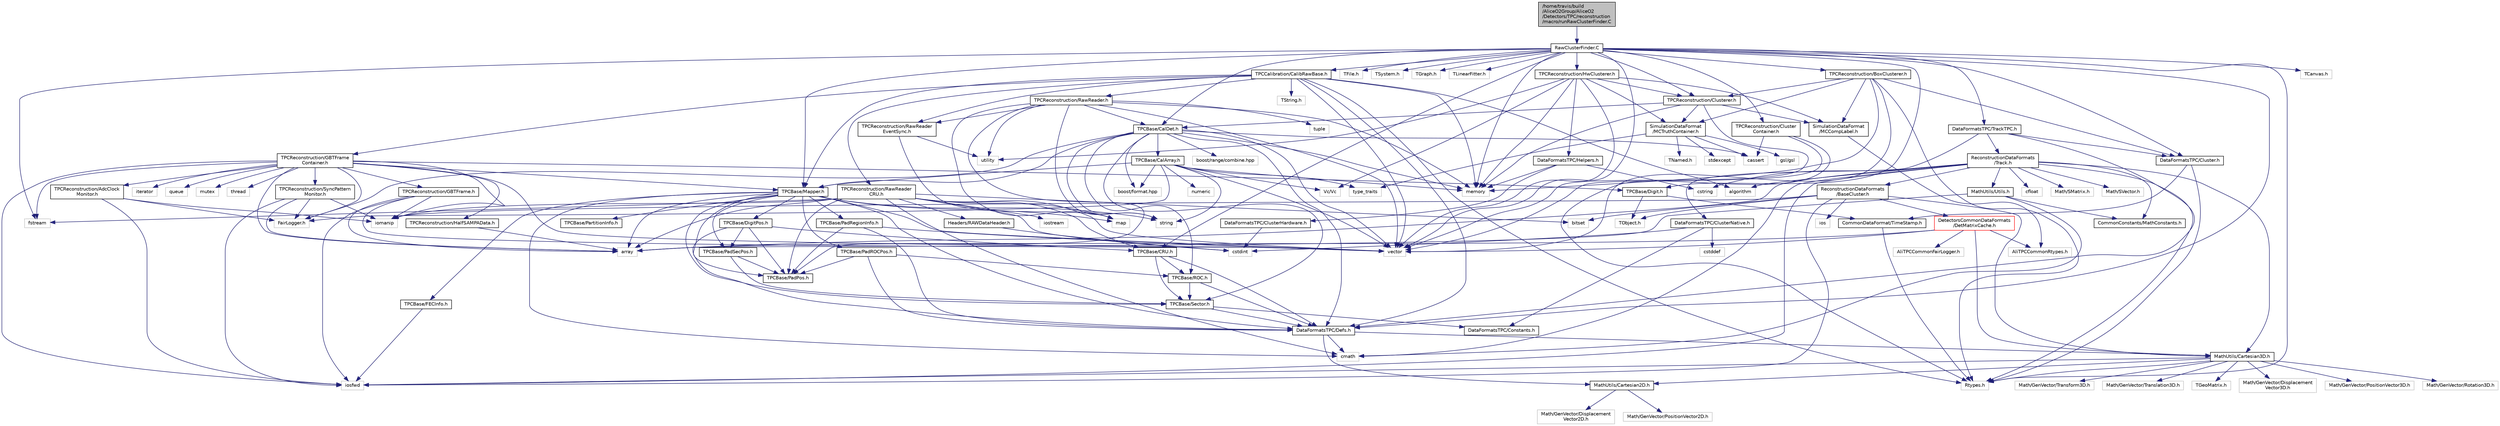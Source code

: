 digraph "/home/travis/build/AliceO2Group/AliceO2/Detectors/TPC/reconstruction/macro/runRawClusterFinder.C"
{
 // INTERACTIVE_SVG=YES
  bgcolor="transparent";
  edge [fontname="Helvetica",fontsize="10",labelfontname="Helvetica",labelfontsize="10"];
  node [fontname="Helvetica",fontsize="10",shape=record];
  Node1 [label="/home/travis/build\l/AliceO2Group/AliceO2\l/Detectors/TPC/reconstruction\l/macro/runRawClusterFinder.C",height=0.2,width=0.4,color="black", fillcolor="grey75", style="filled" fontcolor="black"];
  Node1 -> Node2 [color="midnightblue",fontsize="10",style="solid",fontname="Helvetica"];
  Node2 [label="RawClusterFinder.C",height=0.2,width=0.4,color="black",URL="$d5/db8/RawClusterFinder_8C.html"];
  Node2 -> Node3 [color="midnightblue",fontsize="10",style="solid",fontname="Helvetica"];
  Node3 [label="vector",height=0.2,width=0.4,color="grey75"];
  Node2 -> Node4 [color="midnightblue",fontsize="10",style="solid",fontname="Helvetica"];
  Node4 [label="memory",height=0.2,width=0.4,color="grey75"];
  Node2 -> Node5 [color="midnightblue",fontsize="10",style="solid",fontname="Helvetica"];
  Node5 [label="fstream",height=0.2,width=0.4,color="grey75"];
  Node2 -> Node6 [color="midnightblue",fontsize="10",style="solid",fontname="Helvetica"];
  Node6 [label="Rtypes.h",height=0.2,width=0.4,color="grey75"];
  Node2 -> Node7 [color="midnightblue",fontsize="10",style="solid",fontname="Helvetica"];
  Node7 [label="TFile.h",height=0.2,width=0.4,color="grey75"];
  Node2 -> Node8 [color="midnightblue",fontsize="10",style="solid",fontname="Helvetica"];
  Node8 [label="TSystem.h",height=0.2,width=0.4,color="grey75"];
  Node2 -> Node9 [color="midnightblue",fontsize="10",style="solid",fontname="Helvetica"];
  Node9 [label="TGraph.h",height=0.2,width=0.4,color="grey75"];
  Node2 -> Node10 [color="midnightblue",fontsize="10",style="solid",fontname="Helvetica"];
  Node10 [label="TLinearFitter.h",height=0.2,width=0.4,color="grey75"];
  Node2 -> Node11 [color="midnightblue",fontsize="10",style="solid",fontname="Helvetica"];
  Node11 [label="DataFormatsTPC/Defs.h",height=0.2,width=0.4,color="black",URL="$d1/d73/Defs_8h.html",tooltip="Common definitions for 2D coordinates. "];
  Node11 -> Node12 [color="midnightblue",fontsize="10",style="solid",fontname="Helvetica"];
  Node12 [label="cmath",height=0.2,width=0.4,color="grey75"];
  Node11 -> Node13 [color="midnightblue",fontsize="10",style="solid",fontname="Helvetica"];
  Node13 [label="MathUtils/Cartesian2D.h",height=0.2,width=0.4,color="black",URL="$d2/dd0/Cartesian2D_8h.html"];
  Node13 -> Node14 [color="midnightblue",fontsize="10",style="solid",fontname="Helvetica"];
  Node14 [label="Math/GenVector/Displacement\lVector2D.h",height=0.2,width=0.4,color="grey75"];
  Node13 -> Node15 [color="midnightblue",fontsize="10",style="solid",fontname="Helvetica"];
  Node15 [label="Math/GenVector/PositionVector2D.h",height=0.2,width=0.4,color="grey75"];
  Node11 -> Node16 [color="midnightblue",fontsize="10",style="solid",fontname="Helvetica"];
  Node16 [label="MathUtils/Cartesian3D.h",height=0.2,width=0.4,color="black",URL="$dd/d76/Cartesian3D_8h.html"];
  Node16 -> Node17 [color="midnightblue",fontsize="10",style="solid",fontname="Helvetica"];
  Node17 [label="Math/GenVector/Displacement\lVector3D.h",height=0.2,width=0.4,color="grey75"];
  Node16 -> Node18 [color="midnightblue",fontsize="10",style="solid",fontname="Helvetica"];
  Node18 [label="Math/GenVector/PositionVector3D.h",height=0.2,width=0.4,color="grey75"];
  Node16 -> Node19 [color="midnightblue",fontsize="10",style="solid",fontname="Helvetica"];
  Node19 [label="Math/GenVector/Rotation3D.h",height=0.2,width=0.4,color="grey75"];
  Node16 -> Node20 [color="midnightblue",fontsize="10",style="solid",fontname="Helvetica"];
  Node20 [label="Math/GenVector/Transform3D.h",height=0.2,width=0.4,color="grey75"];
  Node16 -> Node21 [color="midnightblue",fontsize="10",style="solid",fontname="Helvetica"];
  Node21 [label="Math/GenVector/Translation3D.h",height=0.2,width=0.4,color="grey75"];
  Node16 -> Node6 [color="midnightblue",fontsize="10",style="solid",fontname="Helvetica"];
  Node16 -> Node22 [color="midnightblue",fontsize="10",style="solid",fontname="Helvetica"];
  Node22 [label="TGeoMatrix.h",height=0.2,width=0.4,color="grey75"];
  Node16 -> Node23 [color="midnightblue",fontsize="10",style="solid",fontname="Helvetica"];
  Node23 [label="iosfwd",height=0.2,width=0.4,color="grey75"];
  Node16 -> Node13 [color="midnightblue",fontsize="10",style="solid",fontname="Helvetica"];
  Node2 -> Node24 [color="midnightblue",fontsize="10",style="solid",fontname="Helvetica"];
  Node24 [label="TPCBase/CalDet.h",height=0.2,width=0.4,color="black",URL="$d8/d81/CalDet_8h.html"];
  Node24 -> Node4 [color="midnightblue",fontsize="10",style="solid",fontname="Helvetica"];
  Node24 -> Node3 [color="midnightblue",fontsize="10",style="solid",fontname="Helvetica"];
  Node24 -> Node25 [color="midnightblue",fontsize="10",style="solid",fontname="Helvetica"];
  Node25 [label="string",height=0.2,width=0.4,color="grey75"];
  Node24 -> Node26 [color="midnightblue",fontsize="10",style="solid",fontname="Helvetica"];
  Node26 [label="boost/format.hpp",height=0.2,width=0.4,color="grey75"];
  Node24 -> Node27 [color="midnightblue",fontsize="10",style="solid",fontname="Helvetica"];
  Node27 [label="boost/range/combine.hpp",height=0.2,width=0.4,color="grey75"];
  Node24 -> Node28 [color="midnightblue",fontsize="10",style="solid",fontname="Helvetica"];
  Node28 [label="cassert",height=0.2,width=0.4,color="grey75"];
  Node24 -> Node29 [color="midnightblue",fontsize="10",style="solid",fontname="Helvetica"];
  Node29 [label="FairLogger.h",height=0.2,width=0.4,color="grey75"];
  Node24 -> Node11 [color="midnightblue",fontsize="10",style="solid",fontname="Helvetica"];
  Node24 -> Node30 [color="midnightblue",fontsize="10",style="solid",fontname="Helvetica"];
  Node30 [label="TPCBase/Mapper.h",height=0.2,width=0.4,color="black",URL="$d7/d2c/Mapper_8h.html"];
  Node30 -> Node31 [color="midnightblue",fontsize="10",style="solid",fontname="Helvetica"];
  Node31 [label="map",height=0.2,width=0.4,color="grey75"];
  Node30 -> Node3 [color="midnightblue",fontsize="10",style="solid",fontname="Helvetica"];
  Node30 -> Node32 [color="midnightblue",fontsize="10",style="solid",fontname="Helvetica"];
  Node32 [label="array",height=0.2,width=0.4,color="grey75"];
  Node30 -> Node25 [color="midnightblue",fontsize="10",style="solid",fontname="Helvetica"];
  Node30 -> Node12 [color="midnightblue",fontsize="10",style="solid",fontname="Helvetica"];
  Node30 -> Node11 [color="midnightblue",fontsize="10",style="solid",fontname="Helvetica"];
  Node30 -> Node33 [color="midnightblue",fontsize="10",style="solid",fontname="Helvetica"];
  Node33 [label="TPCBase/PadPos.h",height=0.2,width=0.4,color="black",URL="$de/d41/PadPos_8h.html"];
  Node30 -> Node34 [color="midnightblue",fontsize="10",style="solid",fontname="Helvetica"];
  Node34 [label="TPCBase/PadSecPos.h",height=0.2,width=0.4,color="black",URL="$dd/d0b/PadSecPos_8h.html"];
  Node34 -> Node35 [color="midnightblue",fontsize="10",style="solid",fontname="Helvetica"];
  Node35 [label="TPCBase/Sector.h",height=0.2,width=0.4,color="black",URL="$d3/dd6/Sector_8h.html"];
  Node35 -> Node36 [color="midnightblue",fontsize="10",style="solid",fontname="Helvetica"];
  Node36 [label="DataFormatsTPC/Constants.h",height=0.2,width=0.4,color="black",URL="$d0/dda/DataFormats_2Detectors_2TPC_2include_2DataFormatsTPC_2Constants_8h.html"];
  Node35 -> Node11 [color="midnightblue",fontsize="10",style="solid",fontname="Helvetica"];
  Node34 -> Node33 [color="midnightblue",fontsize="10",style="solid",fontname="Helvetica"];
  Node30 -> Node37 [color="midnightblue",fontsize="10",style="solid",fontname="Helvetica"];
  Node37 [label="TPCBase/PadROCPos.h",height=0.2,width=0.4,color="black",URL="$da/d61/PadROCPos_8h.html"];
  Node37 -> Node11 [color="midnightblue",fontsize="10",style="solid",fontname="Helvetica"];
  Node37 -> Node38 [color="midnightblue",fontsize="10",style="solid",fontname="Helvetica"];
  Node38 [label="TPCBase/ROC.h",height=0.2,width=0.4,color="black",URL="$dc/d14/ROC_8h.html"];
  Node38 -> Node11 [color="midnightblue",fontsize="10",style="solid",fontname="Helvetica"];
  Node38 -> Node35 [color="midnightblue",fontsize="10",style="solid",fontname="Helvetica"];
  Node37 -> Node33 [color="midnightblue",fontsize="10",style="solid",fontname="Helvetica"];
  Node30 -> Node39 [color="midnightblue",fontsize="10",style="solid",fontname="Helvetica"];
  Node39 [label="TPCBase/DigitPos.h",height=0.2,width=0.4,color="black",URL="$d3/d54/DigitPos_8h.html"];
  Node39 -> Node11 [color="midnightblue",fontsize="10",style="solid",fontname="Helvetica"];
  Node39 -> Node40 [color="midnightblue",fontsize="10",style="solid",fontname="Helvetica"];
  Node40 [label="TPCBase/CRU.h",height=0.2,width=0.4,color="black",URL="$df/d26/CRU_8h.html"];
  Node40 -> Node11 [color="midnightblue",fontsize="10",style="solid",fontname="Helvetica"];
  Node40 -> Node35 [color="midnightblue",fontsize="10",style="solid",fontname="Helvetica"];
  Node40 -> Node38 [color="midnightblue",fontsize="10",style="solid",fontname="Helvetica"];
  Node39 -> Node33 [color="midnightblue",fontsize="10",style="solid",fontname="Helvetica"];
  Node39 -> Node34 [color="midnightblue",fontsize="10",style="solid",fontname="Helvetica"];
  Node30 -> Node41 [color="midnightblue",fontsize="10",style="solid",fontname="Helvetica"];
  Node41 [label="TPCBase/FECInfo.h",height=0.2,width=0.4,color="black",URL="$d1/d1f/FECInfo_8h.html"];
  Node41 -> Node23 [color="midnightblue",fontsize="10",style="solid",fontname="Helvetica"];
  Node30 -> Node42 [color="midnightblue",fontsize="10",style="solid",fontname="Helvetica"];
  Node42 [label="TPCBase/PadRegionInfo.h",height=0.2,width=0.4,color="black",URL="$da/d9d/PadRegionInfo_8h.html"];
  Node42 -> Node3 [color="midnightblue",fontsize="10",style="solid",fontname="Helvetica"];
  Node42 -> Node11 [color="midnightblue",fontsize="10",style="solid",fontname="Helvetica"];
  Node42 -> Node33 [color="midnightblue",fontsize="10",style="solid",fontname="Helvetica"];
  Node30 -> Node43 [color="midnightblue",fontsize="10",style="solid",fontname="Helvetica"];
  Node43 [label="TPCBase/PartitionInfo.h",height=0.2,width=0.4,color="black",URL="$d6/d42/PartitionInfo_8h.html"];
  Node30 -> Node35 [color="midnightblue",fontsize="10",style="solid",fontname="Helvetica"];
  Node24 -> Node38 [color="midnightblue",fontsize="10",style="solid",fontname="Helvetica"];
  Node24 -> Node35 [color="midnightblue",fontsize="10",style="solid",fontname="Helvetica"];
  Node24 -> Node44 [color="midnightblue",fontsize="10",style="solid",fontname="Helvetica"];
  Node44 [label="TPCBase/CalArray.h",height=0.2,width=0.4,color="black",URL="$db/d9b/CalArray_8h.html"];
  Node44 -> Node45 [color="midnightblue",fontsize="10",style="solid",fontname="Helvetica"];
  Node45 [label="Vc/Vc",height=0.2,width=0.4,color="grey75"];
  Node44 -> Node4 [color="midnightblue",fontsize="10",style="solid",fontname="Helvetica"];
  Node44 -> Node3 [color="midnightblue",fontsize="10",style="solid",fontname="Helvetica"];
  Node44 -> Node25 [color="midnightblue",fontsize="10",style="solid",fontname="Helvetica"];
  Node44 -> Node46 [color="midnightblue",fontsize="10",style="solid",fontname="Helvetica"];
  Node46 [label="numeric",height=0.2,width=0.4,color="grey75"];
  Node44 -> Node47 [color="midnightblue",fontsize="10",style="solid",fontname="Helvetica"];
  Node47 [label="type_traits",height=0.2,width=0.4,color="grey75"];
  Node44 -> Node26 [color="midnightblue",fontsize="10",style="solid",fontname="Helvetica"];
  Node44 -> Node29 [color="midnightblue",fontsize="10",style="solid",fontname="Helvetica"];
  Node44 -> Node30 [color="midnightblue",fontsize="10",style="solid",fontname="Helvetica"];
  Node2 -> Node40 [color="midnightblue",fontsize="10",style="solid",fontname="Helvetica"];
  Node2 -> Node48 [color="midnightblue",fontsize="10",style="solid",fontname="Helvetica"];
  Node48 [label="TPCCalibration/CalibRawBase.h",height=0.2,width=0.4,color="black",URL="$d7/dd7/CalibRawBase_8h.html"];
  Node48 -> Node3 [color="midnightblue",fontsize="10",style="solid",fontname="Helvetica"];
  Node48 -> Node4 [color="midnightblue",fontsize="10",style="solid",fontname="Helvetica"];
  Node48 -> Node49 [color="midnightblue",fontsize="10",style="solid",fontname="Helvetica"];
  Node49 [label="algorithm",height=0.2,width=0.4,color="grey75"];
  Node48 -> Node50 [color="midnightblue",fontsize="10",style="solid",fontname="Helvetica"];
  Node50 [label="TString.h",height=0.2,width=0.4,color="grey75"];
  Node48 -> Node6 [color="midnightblue",fontsize="10",style="solid",fontname="Helvetica"];
  Node48 -> Node11 [color="midnightblue",fontsize="10",style="solid",fontname="Helvetica"];
  Node48 -> Node30 [color="midnightblue",fontsize="10",style="solid",fontname="Helvetica"];
  Node48 -> Node51 [color="midnightblue",fontsize="10",style="solid",fontname="Helvetica"];
  Node51 [label="TPCReconstruction/GBTFrame\lContainer.h",height=0.2,width=0.4,color="black",URL="$db/d52/GBTFrameContainer_8h.html",tooltip="Container class for the GBT Frames. "];
  Node51 -> Node52 [color="midnightblue",fontsize="10",style="solid",fontname="Helvetica"];
  Node52 [label="TPCBase/Digit.h",height=0.2,width=0.4,color="black",URL="$df/db1/TPC_2base_2include_2TPCBase_2Digit_8h.html"];
  Node52 -> Node53 [color="midnightblue",fontsize="10",style="solid",fontname="Helvetica"];
  Node53 [label="CommonDataFormat/TimeStamp.h",height=0.2,width=0.4,color="black",URL="$df/d5d/common_2include_2CommonDataFormat_2TimeStamp_8h.html"];
  Node53 -> Node6 [color="midnightblue",fontsize="10",style="solid",fontname="Helvetica"];
  Node52 -> Node54 [color="midnightblue",fontsize="10",style="solid",fontname="Helvetica"];
  Node54 [label="TObject.h",height=0.2,width=0.4,color="grey75"];
  Node51 -> Node30 [color="midnightblue",fontsize="10",style="solid",fontname="Helvetica"];
  Node51 -> Node55 [color="midnightblue",fontsize="10",style="solid",fontname="Helvetica"];
  Node55 [label="TPCReconstruction/AdcClock\lMonitor.h",height=0.2,width=0.4,color="black",URL="$d5/d41/AdcClockMonitor_8h.html",tooltip="Class to monitor the ADC smapling clock contained in the GBT frame. "];
  Node55 -> Node29 [color="midnightblue",fontsize="10",style="solid",fontname="Helvetica"];
  Node55 -> Node23 [color="midnightblue",fontsize="10",style="solid",fontname="Helvetica"];
  Node55 -> Node56 [color="midnightblue",fontsize="10",style="solid",fontname="Helvetica"];
  Node56 [label="iomanip",height=0.2,width=0.4,color="grey75"];
  Node51 -> Node57 [color="midnightblue",fontsize="10",style="solid",fontname="Helvetica"];
  Node57 [label="TPCReconstruction/GBTFrame.h",height=0.2,width=0.4,color="black",URL="$dc/dea/GBTFrame_8h.html",tooltip="GBT Frame object. "];
  Node57 -> Node23 [color="midnightblue",fontsize="10",style="solid",fontname="Helvetica"];
  Node57 -> Node56 [color="midnightblue",fontsize="10",style="solid",fontname="Helvetica"];
  Node57 -> Node3 [color="midnightblue",fontsize="10",style="solid",fontname="Helvetica"];
  Node57 -> Node32 [color="midnightblue",fontsize="10",style="solid",fontname="Helvetica"];
  Node51 -> Node58 [color="midnightblue",fontsize="10",style="solid",fontname="Helvetica"];
  Node58 [label="TPCReconstruction/HalfSAMPAData.h",height=0.2,width=0.4,color="black",URL="$df/dc4/HalfSAMPAData_8h.html",tooltip="Class for data from one half SAMPA. "];
  Node58 -> Node32 [color="midnightblue",fontsize="10",style="solid",fontname="Helvetica"];
  Node51 -> Node59 [color="midnightblue",fontsize="10",style="solid",fontname="Helvetica"];
  Node59 [label="TPCReconstruction/SyncPattern\lMonitor.h",height=0.2,width=0.4,color="black",URL="$d1/df0/SyncPatternMonitor_8h.html",tooltip="Class to monitor the data stream and detect synchronization patterns. "];
  Node59 -> Node29 [color="midnightblue",fontsize="10",style="solid",fontname="Helvetica"];
  Node59 -> Node23 [color="midnightblue",fontsize="10",style="solid",fontname="Helvetica"];
  Node59 -> Node56 [color="midnightblue",fontsize="10",style="solid",fontname="Helvetica"];
  Node59 -> Node32 [color="midnightblue",fontsize="10",style="solid",fontname="Helvetica"];
  Node51 -> Node60 [color="midnightblue",fontsize="10",style="solid",fontname="Helvetica"];
  Node60 [label="iterator",height=0.2,width=0.4,color="grey75"];
  Node51 -> Node3 [color="midnightblue",fontsize="10",style="solid",fontname="Helvetica"];
  Node51 -> Node61 [color="midnightblue",fontsize="10",style="solid",fontname="Helvetica"];
  Node61 [label="queue",height=0.2,width=0.4,color="grey75"];
  Node51 -> Node32 [color="midnightblue",fontsize="10",style="solid",fontname="Helvetica"];
  Node51 -> Node62 [color="midnightblue",fontsize="10",style="solid",fontname="Helvetica"];
  Node62 [label="mutex",height=0.2,width=0.4,color="grey75"];
  Node51 -> Node63 [color="midnightblue",fontsize="10",style="solid",fontname="Helvetica"];
  Node63 [label="thread",height=0.2,width=0.4,color="grey75"];
  Node51 -> Node5 [color="midnightblue",fontsize="10",style="solid",fontname="Helvetica"];
  Node51 -> Node23 [color="midnightblue",fontsize="10",style="solid",fontname="Helvetica"];
  Node51 -> Node56 [color="midnightblue",fontsize="10",style="solid",fontname="Helvetica"];
  Node51 -> Node29 [color="midnightblue",fontsize="10",style="solid",fontname="Helvetica"];
  Node48 -> Node64 [color="midnightblue",fontsize="10",style="solid",fontname="Helvetica"];
  Node64 [label="TPCReconstruction/RawReader.h",height=0.2,width=0.4,color="black",URL="$d3/d11/RawReader_8h.html"];
  Node64 -> Node25 [color="midnightblue",fontsize="10",style="solid",fontname="Helvetica"];
  Node64 -> Node3 [color="midnightblue",fontsize="10",style="solid",fontname="Helvetica"];
  Node64 -> Node31 [color="midnightblue",fontsize="10",style="solid",fontname="Helvetica"];
  Node64 -> Node4 [color="midnightblue",fontsize="10",style="solid",fontname="Helvetica"];
  Node64 -> Node65 [color="midnightblue",fontsize="10",style="solid",fontname="Helvetica"];
  Node65 [label="utility",height=0.2,width=0.4,color="grey75"];
  Node64 -> Node66 [color="midnightblue",fontsize="10",style="solid",fontname="Helvetica"];
  Node66 [label="tuple",height=0.2,width=0.4,color="grey75"];
  Node64 -> Node33 [color="midnightblue",fontsize="10",style="solid",fontname="Helvetica"];
  Node64 -> Node24 [color="midnightblue",fontsize="10",style="solid",fontname="Helvetica"];
  Node64 -> Node67 [color="midnightblue",fontsize="10",style="solid",fontname="Helvetica"];
  Node67 [label="TPCReconstruction/RawReader\lEventSync.h",height=0.2,width=0.4,color="black",URL="$d6/dbe/RawReaderEventSync_8h.html"];
  Node67 -> Node31 [color="midnightblue",fontsize="10",style="solid",fontname="Helvetica"];
  Node67 -> Node65 [color="midnightblue",fontsize="10",style="solid",fontname="Helvetica"];
  Node48 -> Node68 [color="midnightblue",fontsize="10",style="solid",fontname="Helvetica"];
  Node68 [label="TPCReconstruction/RawReader\lCRU.h",height=0.2,width=0.4,color="black",URL="$df/d86/RawReaderCRU_8h.html"];
  Node68 -> Node69 [color="midnightblue",fontsize="10",style="solid",fontname="Helvetica"];
  Node69 [label="iostream",height=0.2,width=0.4,color="grey75"];
  Node68 -> Node5 [color="midnightblue",fontsize="10",style="solid",fontname="Helvetica"];
  Node68 -> Node70 [color="midnightblue",fontsize="10",style="solid",fontname="Helvetica"];
  Node70 [label="cstdint",height=0.2,width=0.4,color="grey75"];
  Node68 -> Node56 [color="midnightblue",fontsize="10",style="solid",fontname="Helvetica"];
  Node68 -> Node3 [color="midnightblue",fontsize="10",style="solid",fontname="Helvetica"];
  Node68 -> Node31 [color="midnightblue",fontsize="10",style="solid",fontname="Helvetica"];
  Node68 -> Node32 [color="midnightblue",fontsize="10",style="solid",fontname="Helvetica"];
  Node68 -> Node71 [color="midnightblue",fontsize="10",style="solid",fontname="Helvetica"];
  Node71 [label="bitset",height=0.2,width=0.4,color="grey75"];
  Node68 -> Node12 [color="midnightblue",fontsize="10",style="solid",fontname="Helvetica"];
  Node68 -> Node40 [color="midnightblue",fontsize="10",style="solid",fontname="Helvetica"];
  Node68 -> Node72 [color="midnightblue",fontsize="10",style="solid",fontname="Helvetica"];
  Node72 [label="Headers/RAWDataHeader.h",height=0.2,width=0.4,color="black",URL="$d4/dee/RAWDataHeader_8h.html"];
  Node72 -> Node70 [color="midnightblue",fontsize="10",style="solid",fontname="Helvetica"];
  Node68 -> Node33 [color="midnightblue",fontsize="10",style="solid",fontname="Helvetica"];
  Node48 -> Node67 [color="midnightblue",fontsize="10",style="solid",fontname="Helvetica"];
  Node2 -> Node73 [color="midnightblue",fontsize="10",style="solid",fontname="Helvetica"];
  Node73 [label="TPCReconstruction/Clusterer.h",height=0.2,width=0.4,color="black",URL="$db/db1/TPC_2reconstruction_2include_2TPCReconstruction_2Clusterer_8h.html"];
  Node73 -> Node3 [color="midnightblue",fontsize="10",style="solid",fontname="Helvetica"];
  Node73 -> Node4 [color="midnightblue",fontsize="10",style="solid",fontname="Helvetica"];
  Node73 -> Node74 [color="midnightblue",fontsize="10",style="solid",fontname="Helvetica"];
  Node74 [label="SimulationDataFormat\l/MCTruthContainer.h",height=0.2,width=0.4,color="black",URL="$db/d14/MCTruthContainer_8h.html",tooltip="Definition of a container to keep Monte Carlo truth external to simulation objects. "];
  Node74 -> Node75 [color="midnightblue",fontsize="10",style="solid",fontname="Helvetica"];
  Node75 [label="TNamed.h",height=0.2,width=0.4,color="grey75"];
  Node74 -> Node28 [color="midnightblue",fontsize="10",style="solid",fontname="Helvetica"];
  Node74 -> Node76 [color="midnightblue",fontsize="10",style="solid",fontname="Helvetica"];
  Node76 [label="stdexcept",height=0.2,width=0.4,color="grey75"];
  Node74 -> Node77 [color="midnightblue",fontsize="10",style="solid",fontname="Helvetica"];
  Node77 [label="gsl/gsl",height=0.2,width=0.4,color="grey75"];
  Node74 -> Node47 [color="midnightblue",fontsize="10",style="solid",fontname="Helvetica"];
  Node73 -> Node78 [color="midnightblue",fontsize="10",style="solid",fontname="Helvetica"];
  Node78 [label="SimulationDataFormat\l/MCCompLabel.h",height=0.2,width=0.4,color="black",URL="$d7/dcd/MCCompLabel_8h.html"];
  Node78 -> Node79 [color="midnightblue",fontsize="10",style="solid",fontname="Helvetica"];
  Node79 [label="AliTPCCommonRtypes.h",height=0.2,width=0.4,color="grey75"];
  Node73 -> Node24 [color="midnightblue",fontsize="10",style="solid",fontname="Helvetica"];
  Node2 -> Node80 [color="midnightblue",fontsize="10",style="solid",fontname="Helvetica"];
  Node80 [label="TPCReconstruction/HwClusterer.h",height=0.2,width=0.4,color="black",URL="$de/df6/HwClusterer_8h.html",tooltip="Class for TPC HW cluster finding. "];
  Node80 -> Node45 [color="midnightblue",fontsize="10",style="solid",fontname="Helvetica"];
  Node80 -> Node73 [color="midnightblue",fontsize="10",style="solid",fontname="Helvetica"];
  Node80 -> Node81 [color="midnightblue",fontsize="10",style="solid",fontname="Helvetica"];
  Node81 [label="DataFormatsTPC/Helpers.h",height=0.2,width=0.4,color="black",URL="$db/df1/Helpers_8h.html",tooltip="Helper class for memory management of TPC Data Formats, external from the actual data type classes to..."];
  Node81 -> Node4 [color="midnightblue",fontsize="10",style="solid",fontname="Helvetica"];
  Node81 -> Node82 [color="midnightblue",fontsize="10",style="solid",fontname="Helvetica"];
  Node82 [label="cstring",height=0.2,width=0.4,color="grey75"];
  Node81 -> Node83 [color="midnightblue",fontsize="10",style="solid",fontname="Helvetica"];
  Node83 [label="DataFormatsTPC/ClusterHardware.h",height=0.2,width=0.4,color="black",URL="$d3/dc4/ClusterHardware_8h.html",tooltip="Class of a TPC cluster as produced by the hardware cluster finder (needs a postprocessing step to con..."];
  Node83 -> Node70 [color="midnightblue",fontsize="10",style="solid",fontname="Helvetica"];
  Node80 -> Node74 [color="midnightblue",fontsize="10",style="solid",fontname="Helvetica"];
  Node80 -> Node78 [color="midnightblue",fontsize="10",style="solid",fontname="Helvetica"];
  Node80 -> Node3 [color="midnightblue",fontsize="10",style="solid",fontname="Helvetica"];
  Node80 -> Node65 [color="midnightblue",fontsize="10",style="solid",fontname="Helvetica"];
  Node80 -> Node4 [color="midnightblue",fontsize="10",style="solid",fontname="Helvetica"];
  Node2 -> Node84 [color="midnightblue",fontsize="10",style="solid",fontname="Helvetica"];
  Node84 [label="TPCReconstruction/BoxClusterer.h",height=0.2,width=0.4,color="black",URL="$d2/df8/BoxClusterer_8h.html",tooltip="Class for TPC cluster finding. "];
  Node84 -> Node3 [color="midnightblue",fontsize="10",style="solid",fontname="Helvetica"];
  Node84 -> Node4 [color="midnightblue",fontsize="10",style="solid",fontname="Helvetica"];
  Node84 -> Node6 [color="midnightblue",fontsize="10",style="solid",fontname="Helvetica"];
  Node84 -> Node73 [color="midnightblue",fontsize="10",style="solid",fontname="Helvetica"];
  Node84 -> Node85 [color="midnightblue",fontsize="10",style="solid",fontname="Helvetica"];
  Node85 [label="DataFormatsTPC/Cluster.h",height=0.2,width=0.4,color="black",URL="$dc/ddf/DataFormats_2Detectors_2TPC_2include_2DataFormatsTPC_2Cluster_8h.html"];
  Node85 -> Node6 [color="midnightblue",fontsize="10",style="solid",fontname="Helvetica"];
  Node85 -> Node53 [color="midnightblue",fontsize="10",style="solid",fontname="Helvetica"];
  Node84 -> Node74 [color="midnightblue",fontsize="10",style="solid",fontname="Helvetica"];
  Node84 -> Node78 [color="midnightblue",fontsize="10",style="solid",fontname="Helvetica"];
  Node2 -> Node86 [color="midnightblue",fontsize="10",style="solid",fontname="Helvetica"];
  Node86 [label="TPCReconstruction/Cluster\lContainer.h",height=0.2,width=0.4,color="black",URL="$db/d6b/ClusterContainer_8h.html",tooltip="Container class for TPC clusters. "];
  Node86 -> Node3 [color="midnightblue",fontsize="10",style="solid",fontname="Helvetica"];
  Node86 -> Node28 [color="midnightblue",fontsize="10",style="solid",fontname="Helvetica"];
  Node86 -> Node6 [color="midnightblue",fontsize="10",style="solid",fontname="Helvetica"];
  Node2 -> Node52 [color="midnightblue",fontsize="10",style="solid",fontname="Helvetica"];
  Node2 -> Node30 [color="midnightblue",fontsize="10",style="solid",fontname="Helvetica"];
  Node2 -> Node87 [color="midnightblue",fontsize="10",style="solid",fontname="Helvetica"];
  Node87 [label="DataFormatsTPC/TrackTPC.h",height=0.2,width=0.4,color="black",URL="$d5/dc9/TrackTPC_8h.html"];
  Node87 -> Node88 [color="midnightblue",fontsize="10",style="solid",fontname="Helvetica"];
  Node88 [label="ReconstructionDataFormats\l/Track.h",height=0.2,width=0.4,color="black",URL="$d7/d8b/DataFormats_2Reconstruction_2include_2ReconstructionDataFormats_2Track_8h.html"];
  Node88 -> Node6 [color="midnightblue",fontsize="10",style="solid",fontname="Helvetica"];
  Node88 -> Node49 [color="midnightblue",fontsize="10",style="solid",fontname="Helvetica"];
  Node88 -> Node32 [color="midnightblue",fontsize="10",style="solid",fontname="Helvetica"];
  Node88 -> Node89 [color="midnightblue",fontsize="10",style="solid",fontname="Helvetica"];
  Node89 [label="cfloat",height=0.2,width=0.4,color="grey75"];
  Node88 -> Node12 [color="midnightblue",fontsize="10",style="solid",fontname="Helvetica"];
  Node88 -> Node82 [color="midnightblue",fontsize="10",style="solid",fontname="Helvetica"];
  Node88 -> Node23 [color="midnightblue",fontsize="10",style="solid",fontname="Helvetica"];
  Node88 -> Node90 [color="midnightblue",fontsize="10",style="solid",fontname="Helvetica"];
  Node90 [label="Math/SMatrix.h",height=0.2,width=0.4,color="grey75"];
  Node88 -> Node91 [color="midnightblue",fontsize="10",style="solid",fontname="Helvetica"];
  Node91 [label="Math/SVector.h",height=0.2,width=0.4,color="grey75"];
  Node88 -> Node92 [color="midnightblue",fontsize="10",style="solid",fontname="Helvetica"];
  Node92 [label="CommonConstants/MathConstants.h",height=0.2,width=0.4,color="black",URL="$d6/d84/MathConstants_8h.html",tooltip="useful math constants "];
  Node88 -> Node16 [color="midnightblue",fontsize="10",style="solid",fontname="Helvetica"];
  Node88 -> Node93 [color="midnightblue",fontsize="10",style="solid",fontname="Helvetica"];
  Node93 [label="MathUtils/Utils.h",height=0.2,width=0.4,color="black",URL="$d9/d52/Common_2MathUtils_2include_2MathUtils_2Utils_8h.html"];
  Node93 -> Node32 [color="midnightblue",fontsize="10",style="solid",fontname="Helvetica"];
  Node93 -> Node12 [color="midnightblue",fontsize="10",style="solid",fontname="Helvetica"];
  Node93 -> Node92 [color="midnightblue",fontsize="10",style="solid",fontname="Helvetica"];
  Node88 -> Node94 [color="midnightblue",fontsize="10",style="solid",fontname="Helvetica"];
  Node94 [label="ReconstructionDataFormats\l/BaseCluster.h",height=0.2,width=0.4,color="black",URL="$d4/de2/BaseCluster_8h.html"];
  Node94 -> Node54 [color="midnightblue",fontsize="10",style="solid",fontname="Helvetica"];
  Node94 -> Node71 [color="midnightblue",fontsize="10",style="solid",fontname="Helvetica"];
  Node94 -> Node56 [color="midnightblue",fontsize="10",style="solid",fontname="Helvetica"];
  Node94 -> Node95 [color="midnightblue",fontsize="10",style="solid",fontname="Helvetica"];
  Node95 [label="ios",height=0.2,width=0.4,color="grey75"];
  Node94 -> Node23 [color="midnightblue",fontsize="10",style="solid",fontname="Helvetica"];
  Node94 -> Node96 [color="midnightblue",fontsize="10",style="solid",fontname="Helvetica"];
  Node96 [label="DetectorsCommonDataFormats\l/DetMatrixCache.h",height=0.2,width=0.4,color="red",URL="$d4/d20/DetMatrixCache_8h.html"];
  Node96 -> Node97 [color="midnightblue",fontsize="10",style="solid",fontname="Helvetica"];
  Node97 [label="AliTPCCommonFairLogger.h",height=0.2,width=0.4,color="grey75"];
  Node96 -> Node79 [color="midnightblue",fontsize="10",style="solid",fontname="Helvetica"];
  Node96 -> Node32 [color="midnightblue",fontsize="10",style="solid",fontname="Helvetica"];
  Node96 -> Node3 [color="midnightblue",fontsize="10",style="solid",fontname="Helvetica"];
  Node96 -> Node16 [color="midnightblue",fontsize="10",style="solid",fontname="Helvetica"];
  Node94 -> Node16 [color="midnightblue",fontsize="10",style="solid",fontname="Helvetica"];
  Node87 -> Node98 [color="midnightblue",fontsize="10",style="solid",fontname="Helvetica"];
  Node98 [label="DataFormatsTPC/ClusterNative.h",height=0.2,width=0.4,color="black",URL="$de/dcd/ClusterNative_8h.html",tooltip="Class of a TPC cluster in TPC-native coordinates (row, time) "];
  Node98 -> Node70 [color="midnightblue",fontsize="10",style="solid",fontname="Helvetica"];
  Node98 -> Node99 [color="midnightblue",fontsize="10",style="solid",fontname="Helvetica"];
  Node99 [label="cstddef",height=0.2,width=0.4,color="grey75"];
  Node98 -> Node36 [color="midnightblue",fontsize="10",style="solid",fontname="Helvetica"];
  Node87 -> Node11 [color="midnightblue",fontsize="10",style="solid",fontname="Helvetica"];
  Node87 -> Node85 [color="midnightblue",fontsize="10",style="solid",fontname="Helvetica"];
  Node2 -> Node85 [color="midnightblue",fontsize="10",style="solid",fontname="Helvetica"];
  Node2 -> Node100 [color="midnightblue",fontsize="10",style="solid",fontname="Helvetica"];
  Node100 [label="TCanvas.h",height=0.2,width=0.4,color="grey75"];
}
